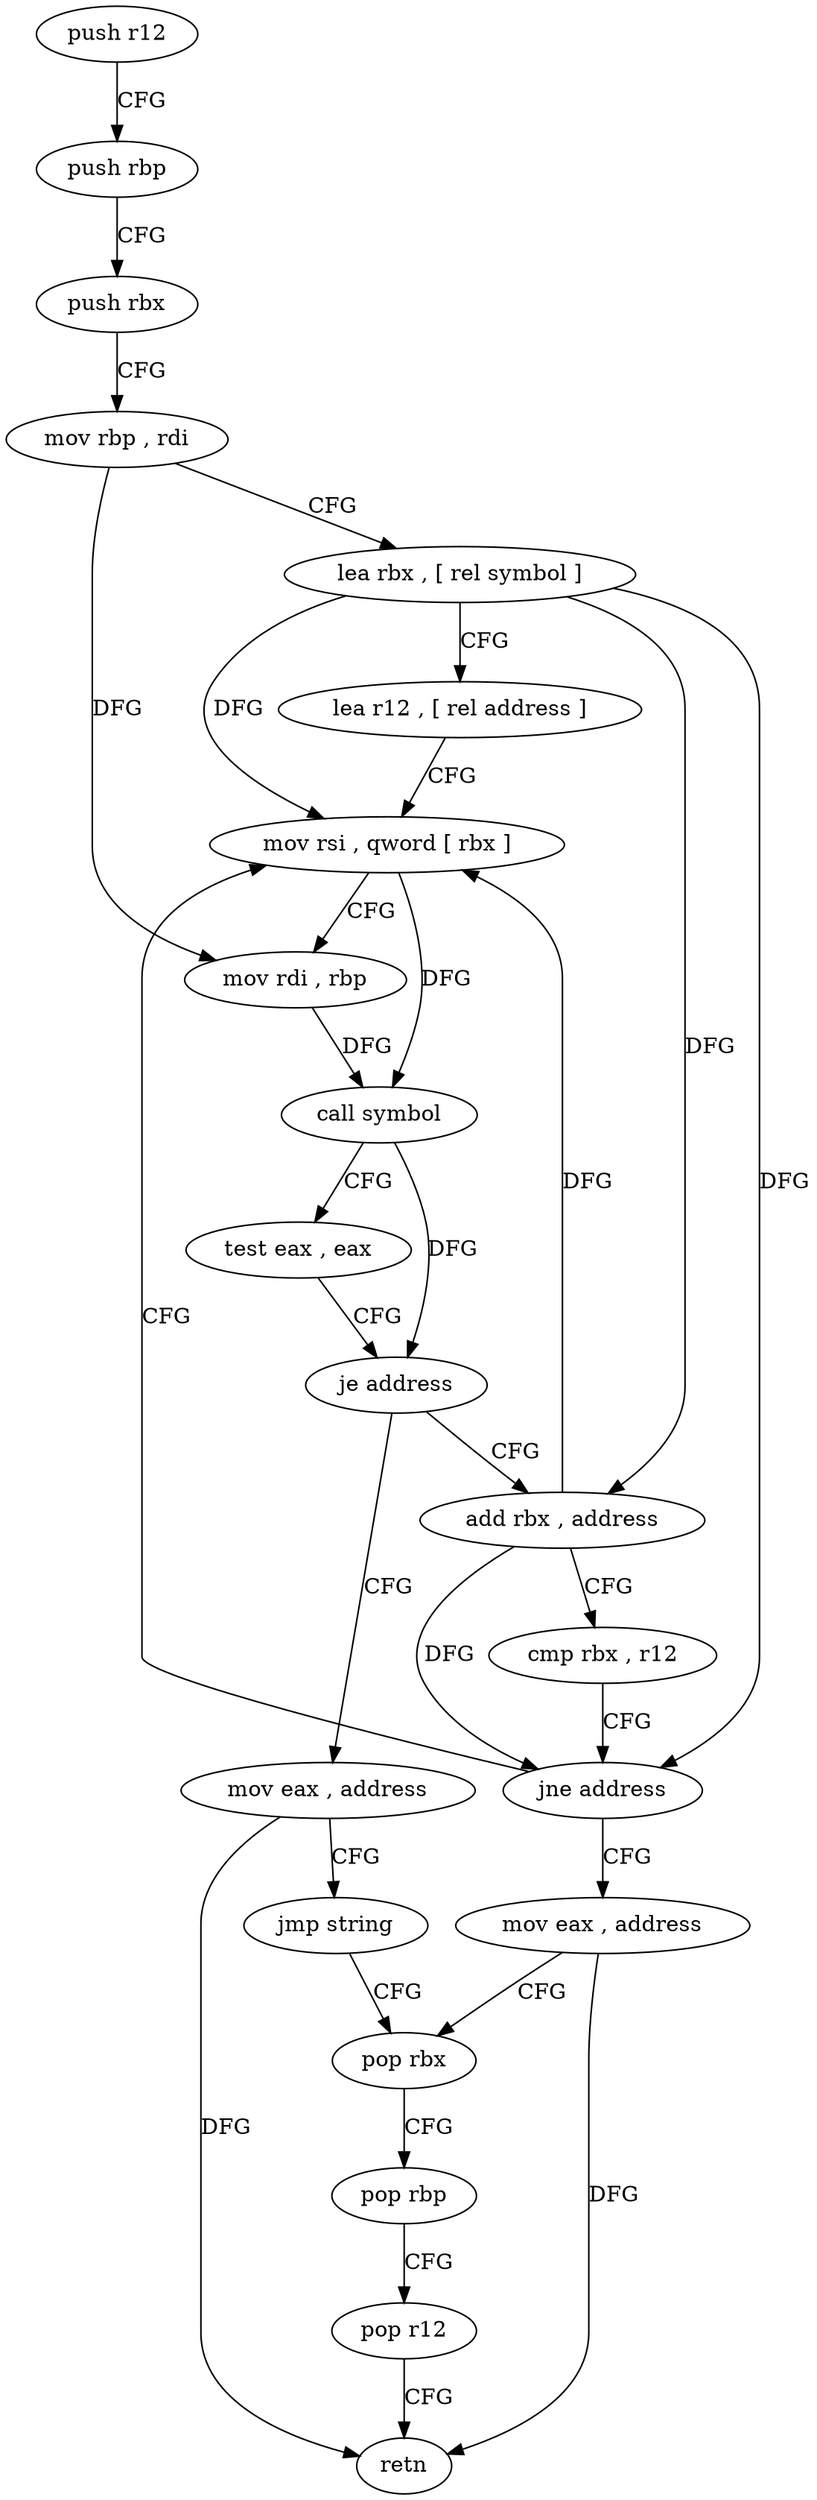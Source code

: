 digraph "func" {
"156862" [label = "push r12" ]
"156864" [label = "push rbp" ]
"156865" [label = "push rbx" ]
"156866" [label = "mov rbp , rdi" ]
"156869" [label = "lea rbx , [ rel symbol ]" ]
"156876" [label = "lea r12 , [ rel address ]" ]
"156883" [label = "mov rsi , qword [ rbx ]" ]
"156917" [label = "mov eax , address" ]
"156922" [label = "jmp string" ]
"156912" [label = "pop rbx" ]
"156898" [label = "add rbx , address" ]
"156902" [label = "cmp rbx , r12" ]
"156905" [label = "jne address" ]
"156907" [label = "mov eax , address" ]
"156913" [label = "pop rbp" ]
"156914" [label = "pop r12" ]
"156916" [label = "retn" ]
"156886" [label = "mov rdi , rbp" ]
"156889" [label = "call symbol" ]
"156894" [label = "test eax , eax" ]
"156896" [label = "je address" ]
"156862" -> "156864" [ label = "CFG" ]
"156864" -> "156865" [ label = "CFG" ]
"156865" -> "156866" [ label = "CFG" ]
"156866" -> "156869" [ label = "CFG" ]
"156866" -> "156886" [ label = "DFG" ]
"156869" -> "156876" [ label = "CFG" ]
"156869" -> "156883" [ label = "DFG" ]
"156869" -> "156898" [ label = "DFG" ]
"156869" -> "156905" [ label = "DFG" ]
"156876" -> "156883" [ label = "CFG" ]
"156883" -> "156886" [ label = "CFG" ]
"156883" -> "156889" [ label = "DFG" ]
"156917" -> "156922" [ label = "CFG" ]
"156917" -> "156916" [ label = "DFG" ]
"156922" -> "156912" [ label = "CFG" ]
"156912" -> "156913" [ label = "CFG" ]
"156898" -> "156902" [ label = "CFG" ]
"156898" -> "156883" [ label = "DFG" ]
"156898" -> "156905" [ label = "DFG" ]
"156902" -> "156905" [ label = "CFG" ]
"156905" -> "156883" [ label = "CFG" ]
"156905" -> "156907" [ label = "CFG" ]
"156907" -> "156912" [ label = "CFG" ]
"156907" -> "156916" [ label = "DFG" ]
"156913" -> "156914" [ label = "CFG" ]
"156914" -> "156916" [ label = "CFG" ]
"156886" -> "156889" [ label = "DFG" ]
"156889" -> "156894" [ label = "CFG" ]
"156889" -> "156896" [ label = "DFG" ]
"156894" -> "156896" [ label = "CFG" ]
"156896" -> "156917" [ label = "CFG" ]
"156896" -> "156898" [ label = "CFG" ]
}
